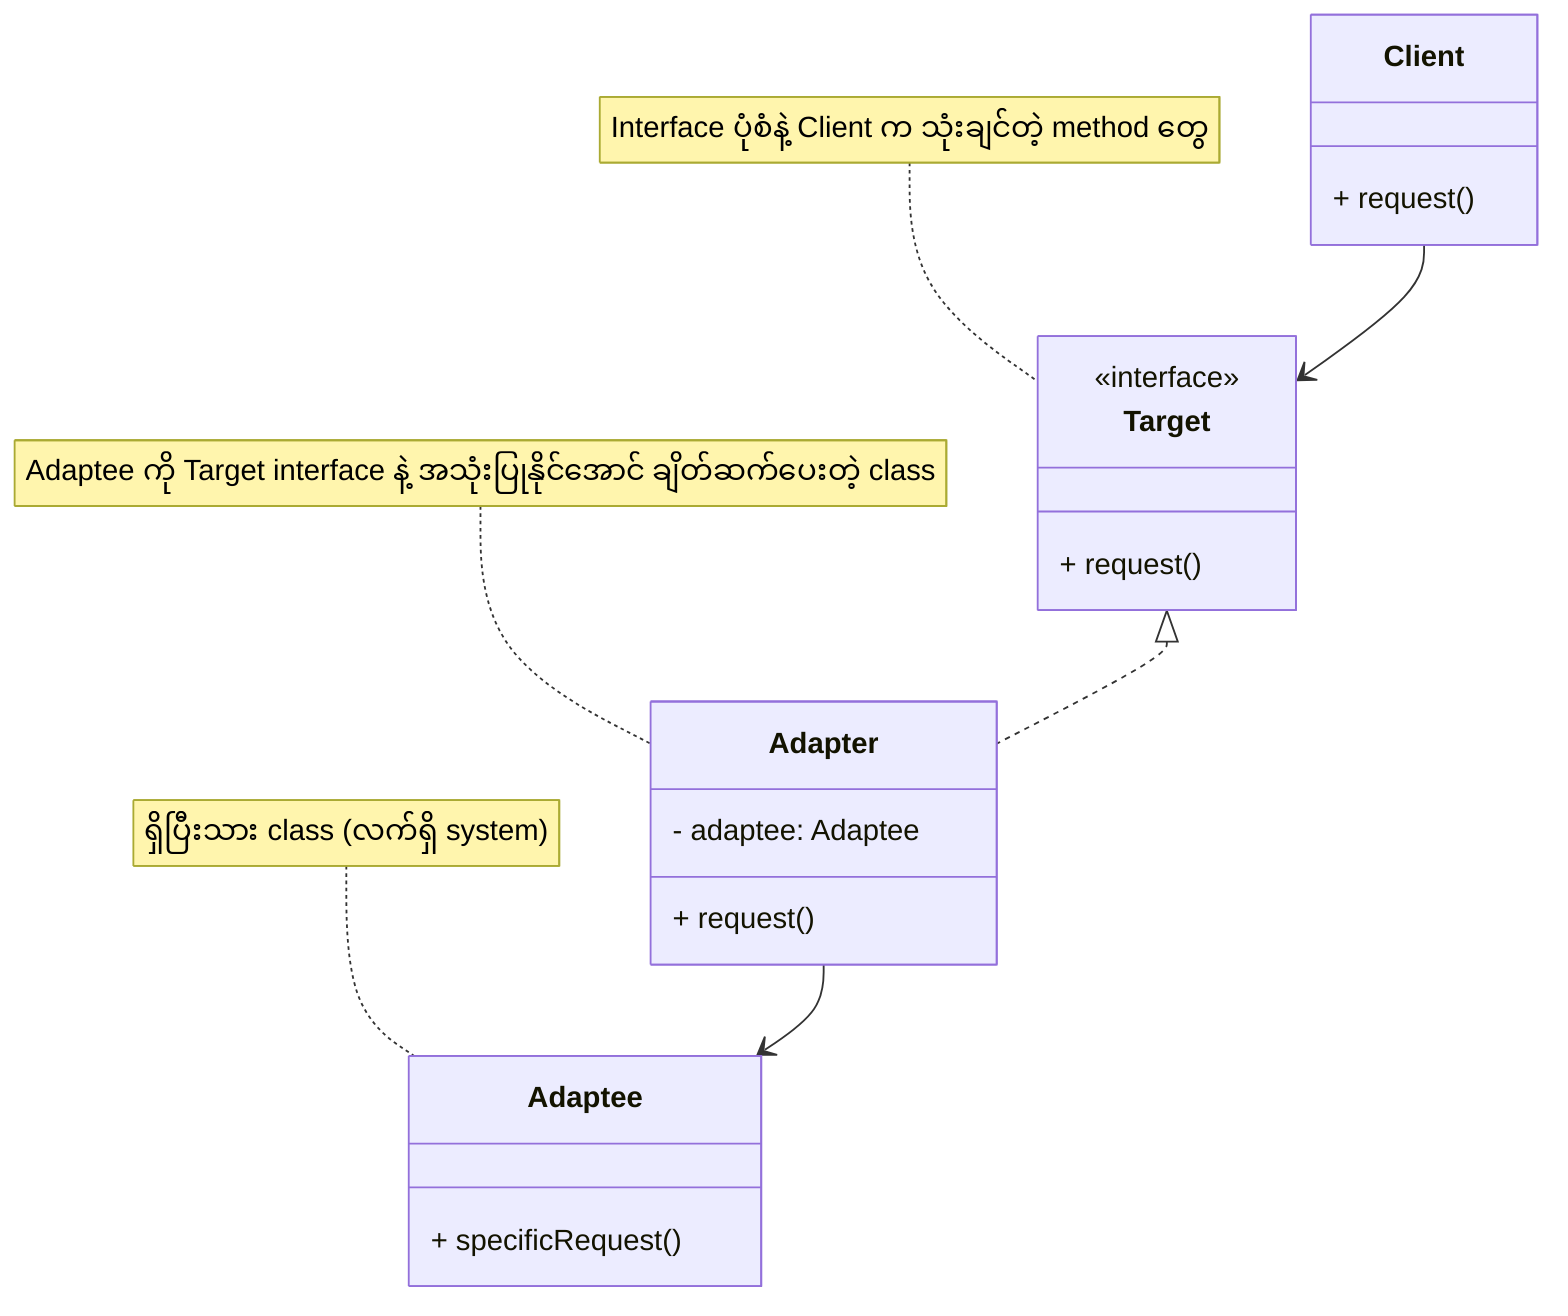 classDiagram
    class Client {
        + request()
    }
    class Target {
        <<interface>>
        + request()
    }
    class Adapter {
        - adaptee: Adaptee
        + request()
    }
    class Adaptee {
        + specificRequest()
    }
    
    Client --> Target
    Target <|.. Adapter
    Adapter --> Adaptee

    note for Target "Interface ပုံစံနဲ့ Client က သုံးချင်တဲ့ method တွေ"
    note for Adapter "Adaptee ကို Target interface နဲ့ အသုံးပြုနိုင်အောင် ချိတ်ဆက်ပေးတဲ့ class"
    note for Adaptee "ရှိပြီးသား class (လက်ရှိ system)"